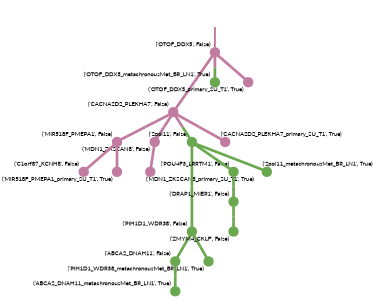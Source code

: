 strict digraph  {
graph[splines=false]; nodesep=0.7; rankdir=TB; ranksep=0.6; forcelabels=true; dpi=600; size=2.5;
0 [color="#c27ba0ff", fillcolor="#c27ba0ff", fixedsize=true, fontname=Lato, fontsize="12pt", height="0.25", label="", penwidth=3, shape=circle, style=filled, xlabel="('OTOF_DDX5', False)"];
2 [color="#c27ba0ff", fillcolor="#c27ba0ff", fixedsize=true, fontname=Lato, fontsize="12pt", height="0.25", label="", penwidth=3, shape=circle, style=filled, xlabel="('CACNA2D2_PLEKHA7', False)"];
11 [color="#6aa84fff", fillcolor="#6aa84fff", fixedsize=true, fontname=Lato, fontsize="12pt", height="0.25", label="", penwidth=3, shape=circle, style=filled, xlabel="('OTOF_DDX5_metachronousMet_BR_LN1', True)"];
15 [color="#c27ba0ff", fillcolor="#c27ba0ff", fixedsize=true, fontname=Lato, fontsize="12pt", height="0.25", label="", penwidth=3, shape=circle, style=filled, xlabel="('OTOF_DDX5_primary_SU_T1', True)"];
1 [color="#6aa84fff", fillcolor="#6aa84fff", fixedsize=true, fontname=Lato, fontsize="12pt", height="0.25", label="", penwidth=3, shape=circle, style=filled, xlabel="('PIH1D1_WDR38', False)"];
8 [color="#6aa84fff", fillcolor="#6aa84fff", fixedsize=true, fontname=Lato, fontsize="12pt", height="0.25", label="", penwidth=3, shape=circle, style=filled, xlabel="('ABCA2_DNAH11', False)"];
12 [color="#6aa84fff", fillcolor="#6aa84fff", fixedsize=true, fontname=Lato, fontsize="12pt", height="0.25", label="", penwidth=3, shape=circle, style=filled, xlabel="('PIH1D1_WDR38_metachronousMet_BR_LN1', True)"];
3 [color="#c27ba0ff", fillcolor="#c27ba0ff", fixedsize=true, fontname=Lato, fontsize="12pt", height="0.25", label="", penwidth=3, shape=circle, style=filled, xlabel="('MIR518F_PMEPA1', False)"];
7 [color="#c27ba0ff", fillcolor="#c27ba0ff", fixedsize=true, fontname=Lato, fontsize="12pt", height="0.25", label="", penwidth=3, shape=circle, style=filled, xlabel="('MDN1_ZKSCAN8', False)"];
10 [color="#6aa84fff", fillcolor="#6aa84fff", fixedsize=true, fontname=Lato, fontsize="12pt", height="0.25", label="", penwidth=3, shape=circle, style=filled, xlabel="('2pol11', False)"];
16 [color="#c27ba0ff", fillcolor="#c27ba0ff", fixedsize=true, fontname=Lato, fontsize="12pt", height="0.25", label="", penwidth=3, shape=circle, style=filled, xlabel="('CACNA2D2_PLEKHA7_primary_SU_T1', True)"];
5 [color="#c27ba0ff", fillcolor="#c27ba0ff", fixedsize=true, fontname=Lato, fontsize="12pt", height="0.25", label="", penwidth=3, shape=circle, style=filled, xlabel="('C1orf87_KCNH8', False)"];
17 [color="#c27ba0ff", fillcolor="#c27ba0ff", fixedsize=true, fontname=Lato, fontsize="12pt", height="0.25", label="", penwidth=3, shape=circle, style=filled, xlabel="('MIR518F_PMEPA1_primary_SU_T1', True)"];
4 [color="#6aa84fff", fillcolor="#6aa84fff", fixedsize=true, fontname=Lato, fontsize="12pt", height="0.25", label="", penwidth=3, shape=circle, style=filled, xlabel="('DRAP1_MIER1', False)"];
9 [color="#6aa84fff", fillcolor="#6aa84fff", fixedsize=true, fontname=Lato, fontsize="12pt", height="0.25", label="", penwidth=3, shape=circle, style=filled, xlabel="('ZMYM4_CKLF', False)"];
6 [color="#6aa84fff", fillcolor="#6aa84fff", fixedsize=true, fontname=Lato, fontsize="12pt", height="0.25", label="", penwidth=3, shape=circle, style=filled, xlabel="('POU4F3_LRRTM1', False)"];
18 [color="#c27ba0ff", fillcolor="#c27ba0ff", fixedsize=true, fontname=Lato, fontsize="12pt", height="0.25", label="", penwidth=3, shape=circle, style=filled, xlabel="('MDN1_ZKSCAN8_primary_SU_T1', True)"];
14 [color="#6aa84fff", fillcolor="#6aa84fff", fixedsize=true, fontname=Lato, fontsize="12pt", height="0.25", label="", penwidth=3, shape=circle, style=filled, xlabel="('ABCA2_DNAH11_metachronousMet_BR_LN1', True)"];
13 [color="#6aa84fff", fillcolor="#6aa84fff", fixedsize=true, fontname=Lato, fontsize="12pt", height="0.25", label="", penwidth=3, shape=circle, style=filled, xlabel="('2pol11_metachronousMet_BR_LN1', True)"];
normal [label="", penwidth=3, style=invis, xlabel="('OTOF_DDX5', False)"];
0 -> 2  [arrowsize=0, color="#c27ba0ff;0.5:#c27ba0ff", minlen="2.595238208770752", penwidth="5.5", style=solid];
0 -> 11  [arrowsize=0, color="#c27ba0ff;0.5:#6aa84fff", minlen="1.0595238208770752", penwidth="5.5", style=solid];
0 -> 15  [arrowsize=0, color="#c27ba0ff;0.5:#c27ba0ff", minlen="1.0595238208770752", penwidth="5.5", style=solid];
2 -> 3  [arrowsize=0, color="#c27ba0ff;0.5:#c27ba0ff", minlen="1.976190447807312", penwidth="5.5", style=solid];
2 -> 7  [arrowsize=0, color="#c27ba0ff;0.5:#c27ba0ff", minlen="1.2142857313156128", penwidth="5.5", style=solid];
2 -> 10  [arrowsize=0, color="#c27ba0ff;0.5:#6aa84fff", minlen="1.0595238208770752", penwidth="5.5", style=solid];
2 -> 16  [arrowsize=0, color="#c27ba0ff;0.5:#c27ba0ff", minlen="1.0595238208770752", penwidth="5.5", style=solid];
1 -> 8  [arrowsize=0, color="#6aa84fff;0.5:#6aa84fff", minlen="1.1428571939468384", penwidth="5.5", style=solid];
1 -> 12  [arrowsize=0, color="#6aa84fff;0.5:#6aa84fff", minlen="1.0595238208770752", penwidth="5.5", style=solid];
8 -> 14  [arrowsize=0, color="#6aa84fff;0.5:#6aa84fff", minlen="1.0595238208770752", penwidth="5.5", style=solid];
3 -> 5  [arrowsize=0, color="#c27ba0ff;0.5:#c27ba0ff", minlen="1.3333333730697632", penwidth="5.5", style=solid];
3 -> 17  [arrowsize=0, color="#c27ba0ff;0.5:#c27ba0ff", minlen="1.0595238208770752", penwidth="5.5", style=solid];
7 -> 18  [arrowsize=0, color="#c27ba0ff;0.5:#c27ba0ff", minlen="1.0595238208770752", penwidth="5.5", style=solid];
10 -> 1  [arrowsize=0, color="#6aa84fff;0.5:#6aa84fff", minlen="3.0", penwidth="5.5", style=solid];
10 -> 6  [arrowsize=0, color="#6aa84fff;0.5:#6aa84fff", minlen="1.2619047164916992", penwidth="5.5", style=solid];
10 -> 13  [arrowsize=0, color="#6aa84fff;0.5:#6aa84fff", minlen="1.0595238208770752", penwidth="5.5", style=solid];
4 -> 9  [arrowsize=0, color="#6aa84fff;0.5:#6aa84fff", minlen="1.1190476417541504", penwidth="5.5", style=solid];
6 -> 4  [arrowsize=0, color="#6aa84fff;0.5:#6aa84fff", minlen="1.3333333730697632", penwidth="5.5", style=solid];
normal -> 0  [arrowsize=0, color="#c27ba0ff", label="", penwidth=4, style=solid];
}
